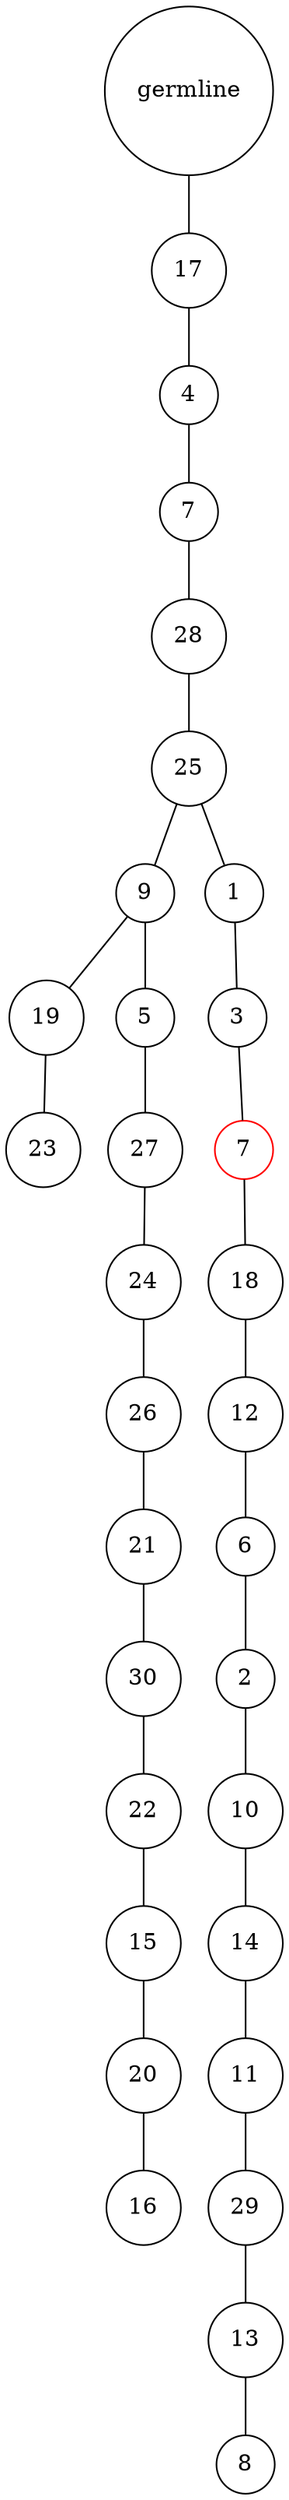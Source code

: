 graph {
	rankdir=UD;
	splines=line;
	node [shape=circle]
	"0x7f4d0cc8ca90" [label="germline"];
	"0x7f4d0cc8cac0" [label="17"];
	"0x7f4d0cc8ca90" -- "0x7f4d0cc8cac0" ;
	"0x7f4d0cc8caf0" [label="4"];
	"0x7f4d0cc8cac0" -- "0x7f4d0cc8caf0" ;
	"0x7f4d0cc8cb20" [label="7"];
	"0x7f4d0cc8caf0" -- "0x7f4d0cc8cb20" ;
	"0x7f4d0cc8cb50" [label="28"];
	"0x7f4d0cc8cb20" -- "0x7f4d0cc8cb50" ;
	"0x7f4d0cc8cb80" [label="25"];
	"0x7f4d0cc8cb50" -- "0x7f4d0cc8cb80" ;
	"0x7f4d0cc8cbb0" [label="9"];
	"0x7f4d0cc8cb80" -- "0x7f4d0cc8cbb0" ;
	"0x7f4d0cc8cbe0" [label="19"];
	"0x7f4d0cc8cbb0" -- "0x7f4d0cc8cbe0" ;
	"0x7f4d0cc8cc10" [label="23"];
	"0x7f4d0cc8cbe0" -- "0x7f4d0cc8cc10" ;
	"0x7f4d0cc8cc40" [label="5"];
	"0x7f4d0cc8cbb0" -- "0x7f4d0cc8cc40" ;
	"0x7f4d0cc8cc70" [label="27"];
	"0x7f4d0cc8cc40" -- "0x7f4d0cc8cc70" ;
	"0x7f4d0cc8cca0" [label="24"];
	"0x7f4d0cc8cc70" -- "0x7f4d0cc8cca0" ;
	"0x7f4d0cc8ccd0" [label="26"];
	"0x7f4d0cc8cca0" -- "0x7f4d0cc8ccd0" ;
	"0x7f4d0cc8cd00" [label="21"];
	"0x7f4d0cc8ccd0" -- "0x7f4d0cc8cd00" ;
	"0x7f4d0cc8cd30" [label="30"];
	"0x7f4d0cc8cd00" -- "0x7f4d0cc8cd30" ;
	"0x7f4d0cc8cd60" [label="22"];
	"0x7f4d0cc8cd30" -- "0x7f4d0cc8cd60" ;
	"0x7f4d0cc8cd90" [label="15"];
	"0x7f4d0cc8cd60" -- "0x7f4d0cc8cd90" ;
	"0x7f4d0cc8cdc0" [label="20"];
	"0x7f4d0cc8cd90" -- "0x7f4d0cc8cdc0" ;
	"0x7f4d0cc8cdf0" [label="16"];
	"0x7f4d0cc8cdc0" -- "0x7f4d0cc8cdf0" ;
	"0x7f4d0cc8ce20" [label="1"];
	"0x7f4d0cc8cb80" -- "0x7f4d0cc8ce20" ;
	"0x7f4d0cc8ce50" [label="3"];
	"0x7f4d0cc8ce20" -- "0x7f4d0cc8ce50" ;
	"0x7f4d0cc8ce80" [label="7",color="red"];
	"0x7f4d0cc8ce50" -- "0x7f4d0cc8ce80" ;
	"0x7f4d0cc8ceb0" [label="18"];
	"0x7f4d0cc8ce80" -- "0x7f4d0cc8ceb0" ;
	"0x7f4d0cc8cee0" [label="12"];
	"0x7f4d0cc8ceb0" -- "0x7f4d0cc8cee0" ;
	"0x7f4d0cc8cf10" [label="6"];
	"0x7f4d0cc8cee0" -- "0x7f4d0cc8cf10" ;
	"0x7f4d0cc8cf40" [label="2"];
	"0x7f4d0cc8cf10" -- "0x7f4d0cc8cf40" ;
	"0x7f4d0cc8cf70" [label="10"];
	"0x7f4d0cc8cf40" -- "0x7f4d0cc8cf70" ;
	"0x7f4d0cc8cfa0" [label="14"];
	"0x7f4d0cc8cf70" -- "0x7f4d0cc8cfa0" ;
	"0x7f4d0cc8cfd0" [label="11"];
	"0x7f4d0cc8cfa0" -- "0x7f4d0cc8cfd0" ;
	"0x7f4d0cc9a040" [label="29"];
	"0x7f4d0cc8cfd0" -- "0x7f4d0cc9a040" ;
	"0x7f4d0cc9a070" [label="13"];
	"0x7f4d0cc9a040" -- "0x7f4d0cc9a070" ;
	"0x7f4d0cc9a0a0" [label="8"];
	"0x7f4d0cc9a070" -- "0x7f4d0cc9a0a0" ;
}
